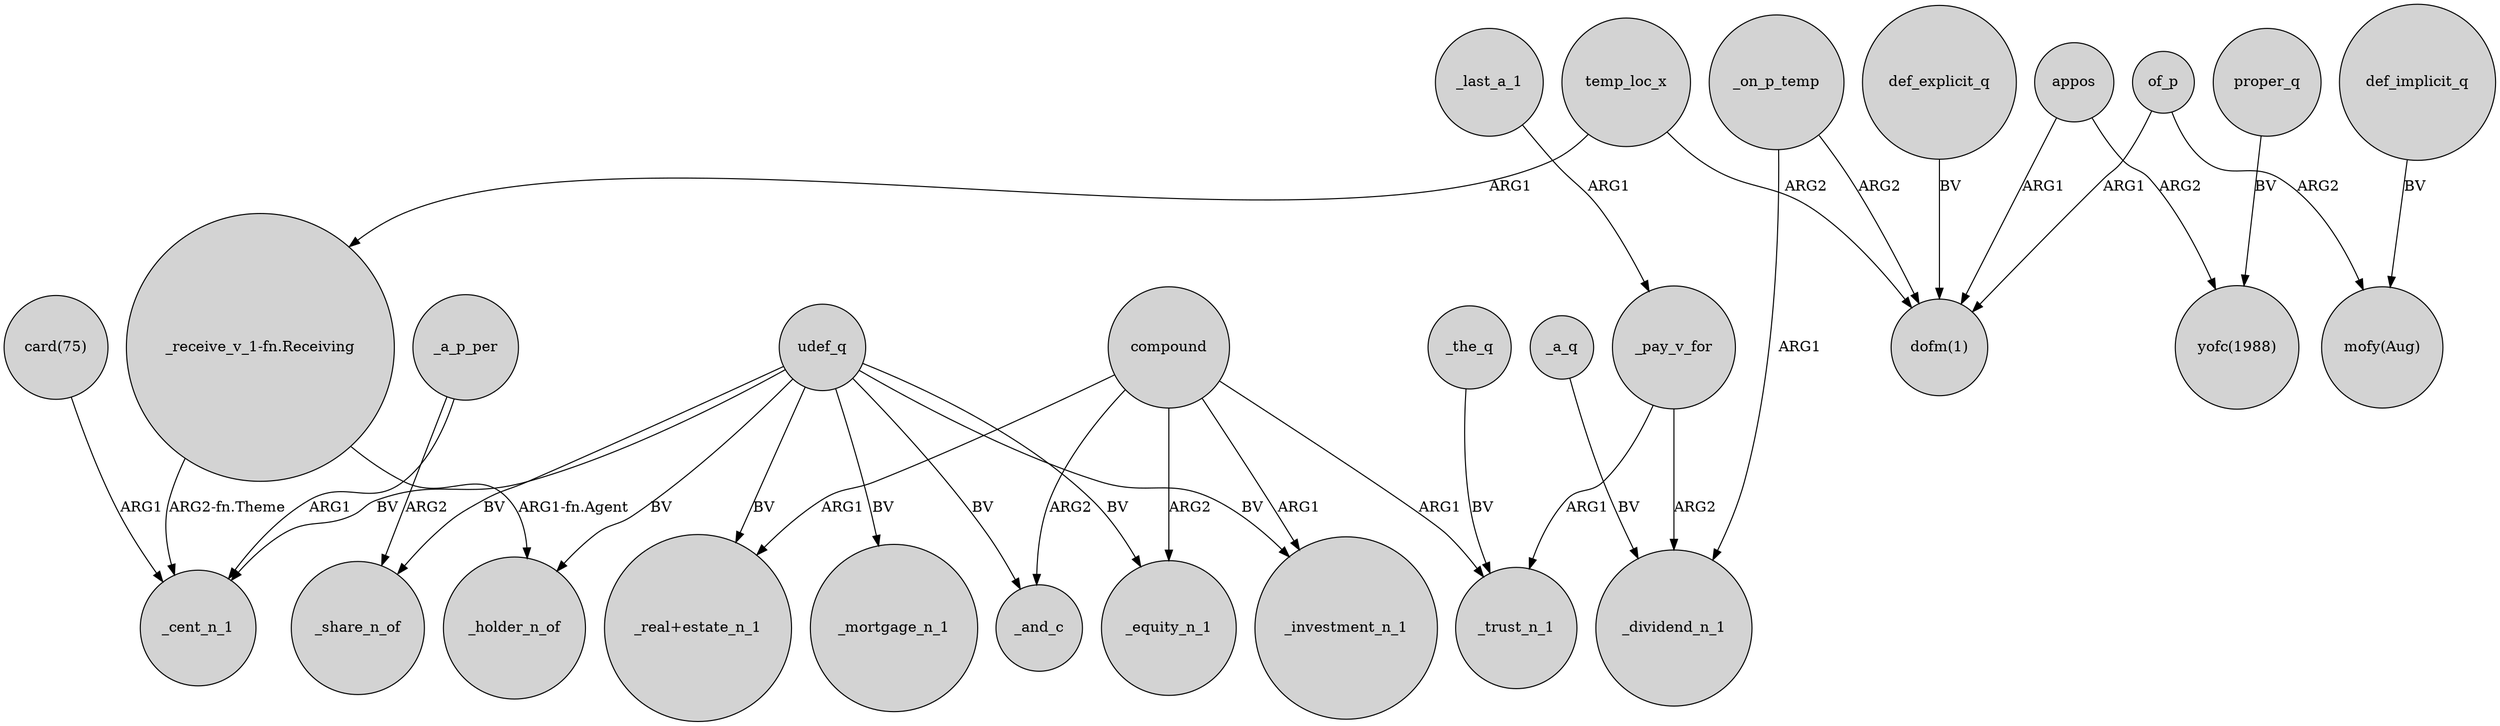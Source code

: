 digraph {
	node [shape=circle style=filled]
	"card(75)" -> _cent_n_1 [label=ARG1]
	udef_q -> _mortgage_n_1 [label=BV]
	appos -> "dofm(1)" [label=ARG1]
	_last_a_1 -> _pay_v_for [label=ARG1]
	_a_p_per -> _share_n_of [label=ARG2]
	_pay_v_for -> _dividend_n_1 [label=ARG2]
	temp_loc_x -> "dofm(1)" [label=ARG2]
	compound -> _equity_n_1 [label=ARG2]
	_on_p_temp -> _dividend_n_1 [label=ARG1]
	def_implicit_q -> "mofy(Aug)" [label=BV]
	udef_q -> _cent_n_1 [label=BV]
	compound -> _investment_n_1 [label=ARG1]
	appos -> "yofc(1988)" [label=ARG2]
	compound -> _and_c [label=ARG2]
	"_receive_v_1-fn.Receiving" -> _cent_n_1 [label="ARG2-fn.Theme"]
	proper_q -> "yofc(1988)" [label=BV]
	udef_q -> _equity_n_1 [label=BV]
	udef_q -> _holder_n_of [label=BV]
	def_explicit_q -> "dofm(1)" [label=BV]
	udef_q -> "_real+estate_n_1" [label=BV]
	compound -> "_real+estate_n_1" [label=ARG1]
	compound -> _trust_n_1 [label=ARG1]
	_a_p_per -> _cent_n_1 [label=ARG1]
	"_receive_v_1-fn.Receiving" -> _holder_n_of [label="ARG1-fn.Agent"]
	udef_q -> _share_n_of [label=BV]
	_the_q -> _trust_n_1 [label=BV]
	of_p -> "dofm(1)" [label=ARG1]
	temp_loc_x -> "_receive_v_1-fn.Receiving" [label=ARG1]
	of_p -> "mofy(Aug)" [label=ARG2]
	udef_q -> _investment_n_1 [label=BV]
	_on_p_temp -> "dofm(1)" [label=ARG2]
	udef_q -> _and_c [label=BV]
	_a_q -> _dividend_n_1 [label=BV]
	_pay_v_for -> _trust_n_1 [label=ARG1]
}
